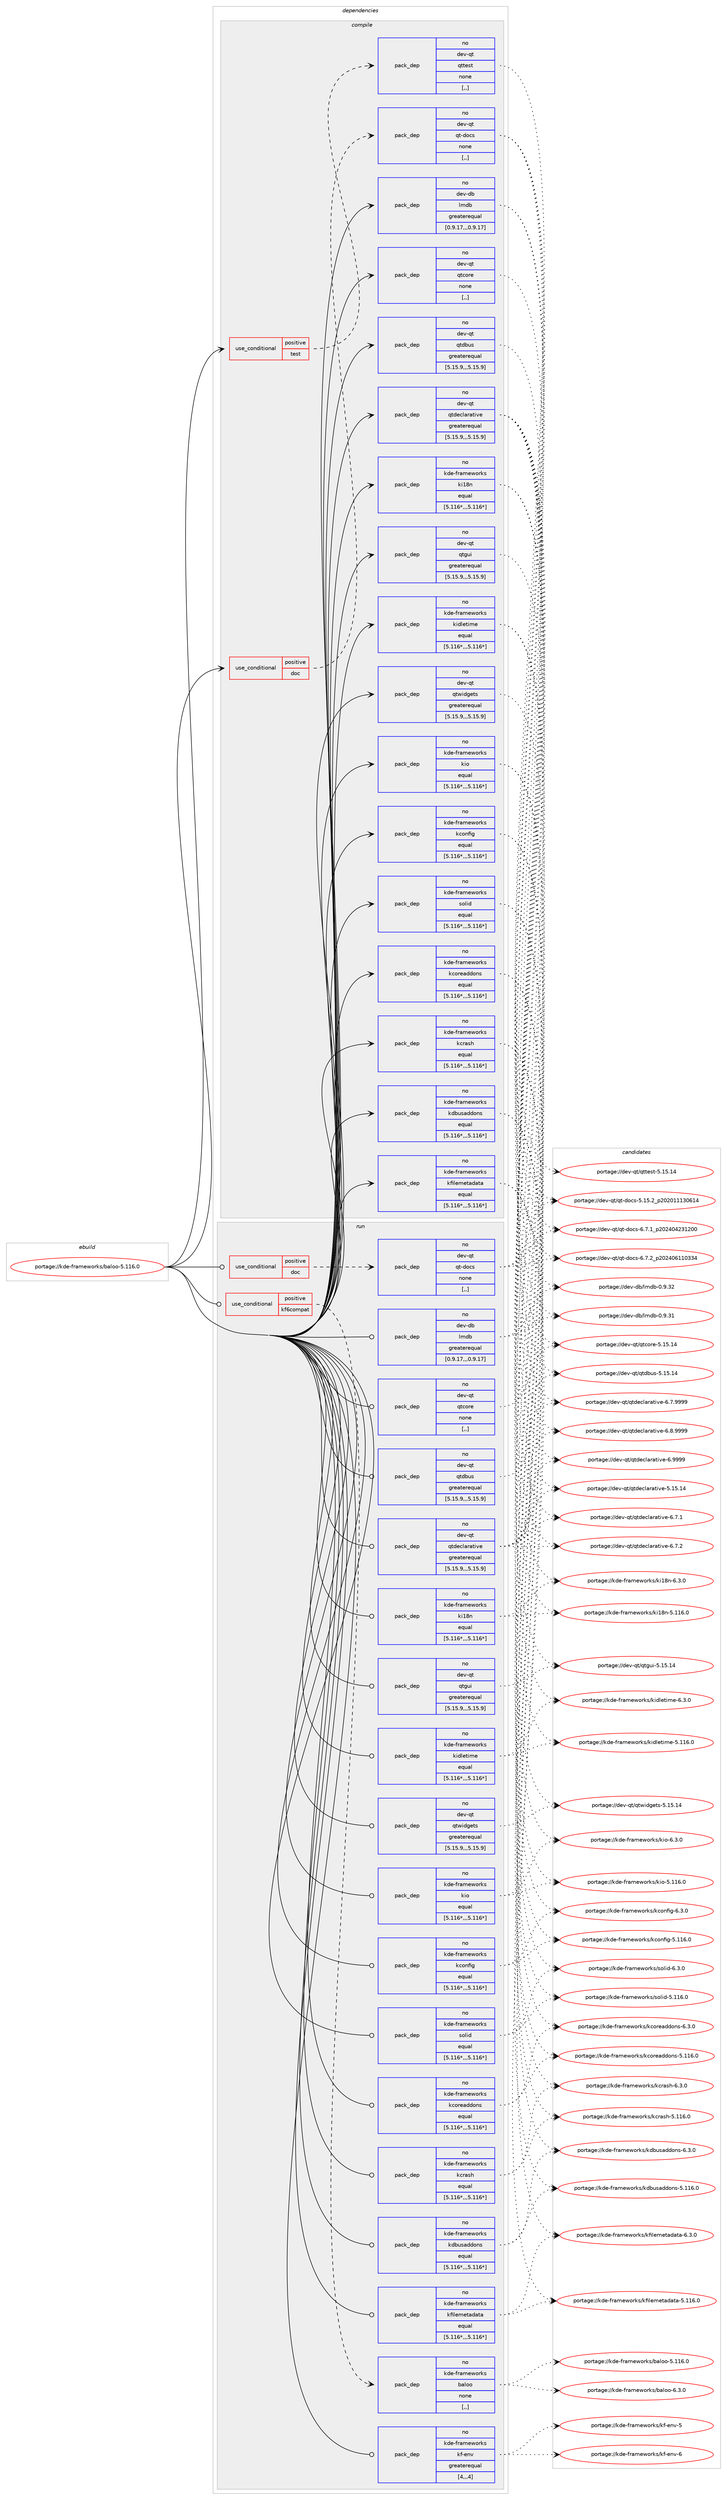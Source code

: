 digraph prolog {

# *************
# Graph options
# *************

newrank=true;
concentrate=true;
compound=true;
graph [rankdir=LR,fontname=Helvetica,fontsize=10,ranksep=1.5];#, ranksep=2.5, nodesep=0.2];
edge  [arrowhead=vee];
node  [fontname=Helvetica,fontsize=10];

# **********
# The ebuild
# **********

subgraph cluster_leftcol {
color=gray;
rank=same;
label=<<i>ebuild</i>>;
id [label="portage://kde-frameworks/baloo-5.116.0", color=red, width=4, href="../kde-frameworks/baloo-5.116.0.svg"];
}

# ****************
# The dependencies
# ****************

subgraph cluster_midcol {
color=gray;
label=<<i>dependencies</i>>;
subgraph cluster_compile {
fillcolor="#eeeeee";
style=filled;
label=<<i>compile</i>>;
subgraph cond66177 {
dependency257105 [label=<<TABLE BORDER="0" CELLBORDER="1" CELLSPACING="0" CELLPADDING="4"><TR><TD ROWSPAN="3" CELLPADDING="10">use_conditional</TD></TR><TR><TD>positive</TD></TR><TR><TD>doc</TD></TR></TABLE>>, shape=none, color=red];
subgraph pack188939 {
dependency257106 [label=<<TABLE BORDER="0" CELLBORDER="1" CELLSPACING="0" CELLPADDING="4" WIDTH="220"><TR><TD ROWSPAN="6" CELLPADDING="30">pack_dep</TD></TR><TR><TD WIDTH="110">no</TD></TR><TR><TD>dev-qt</TD></TR><TR><TD>qt-docs</TD></TR><TR><TD>none</TD></TR><TR><TD>[,,]</TD></TR></TABLE>>, shape=none, color=blue];
}
dependency257105:e -> dependency257106:w [weight=20,style="dashed",arrowhead="vee"];
}
id:e -> dependency257105:w [weight=20,style="solid",arrowhead="vee"];
subgraph cond66178 {
dependency257107 [label=<<TABLE BORDER="0" CELLBORDER="1" CELLSPACING="0" CELLPADDING="4"><TR><TD ROWSPAN="3" CELLPADDING="10">use_conditional</TD></TR><TR><TD>positive</TD></TR><TR><TD>test</TD></TR></TABLE>>, shape=none, color=red];
subgraph pack188940 {
dependency257108 [label=<<TABLE BORDER="0" CELLBORDER="1" CELLSPACING="0" CELLPADDING="4" WIDTH="220"><TR><TD ROWSPAN="6" CELLPADDING="30">pack_dep</TD></TR><TR><TD WIDTH="110">no</TD></TR><TR><TD>dev-qt</TD></TR><TR><TD>qttest</TD></TR><TR><TD>none</TD></TR><TR><TD>[,,]</TD></TR></TABLE>>, shape=none, color=blue];
}
dependency257107:e -> dependency257108:w [weight=20,style="dashed",arrowhead="vee"];
}
id:e -> dependency257107:w [weight=20,style="solid",arrowhead="vee"];
subgraph pack188941 {
dependency257109 [label=<<TABLE BORDER="0" CELLBORDER="1" CELLSPACING="0" CELLPADDING="4" WIDTH="220"><TR><TD ROWSPAN="6" CELLPADDING="30">pack_dep</TD></TR><TR><TD WIDTH="110">no</TD></TR><TR><TD>dev-db</TD></TR><TR><TD>lmdb</TD></TR><TR><TD>greaterequal</TD></TR><TR><TD>[0.9.17,,,0.9.17]</TD></TR></TABLE>>, shape=none, color=blue];
}
id:e -> dependency257109:w [weight=20,style="solid",arrowhead="vee"];
subgraph pack188942 {
dependency257110 [label=<<TABLE BORDER="0" CELLBORDER="1" CELLSPACING="0" CELLPADDING="4" WIDTH="220"><TR><TD ROWSPAN="6" CELLPADDING="30">pack_dep</TD></TR><TR><TD WIDTH="110">no</TD></TR><TR><TD>dev-qt</TD></TR><TR><TD>qtcore</TD></TR><TR><TD>none</TD></TR><TR><TD>[,,]</TD></TR></TABLE>>, shape=none, color=blue];
}
id:e -> dependency257110:w [weight=20,style="solid",arrowhead="vee"];
subgraph pack188943 {
dependency257111 [label=<<TABLE BORDER="0" CELLBORDER="1" CELLSPACING="0" CELLPADDING="4" WIDTH="220"><TR><TD ROWSPAN="6" CELLPADDING="30">pack_dep</TD></TR><TR><TD WIDTH="110">no</TD></TR><TR><TD>dev-qt</TD></TR><TR><TD>qtdbus</TD></TR><TR><TD>greaterequal</TD></TR><TR><TD>[5.15.9,,,5.15.9]</TD></TR></TABLE>>, shape=none, color=blue];
}
id:e -> dependency257111:w [weight=20,style="solid",arrowhead="vee"];
subgraph pack188944 {
dependency257112 [label=<<TABLE BORDER="0" CELLBORDER="1" CELLSPACING="0" CELLPADDING="4" WIDTH="220"><TR><TD ROWSPAN="6" CELLPADDING="30">pack_dep</TD></TR><TR><TD WIDTH="110">no</TD></TR><TR><TD>dev-qt</TD></TR><TR><TD>qtdeclarative</TD></TR><TR><TD>greaterequal</TD></TR><TR><TD>[5.15.9,,,5.15.9]</TD></TR></TABLE>>, shape=none, color=blue];
}
id:e -> dependency257112:w [weight=20,style="solid",arrowhead="vee"];
subgraph pack188945 {
dependency257113 [label=<<TABLE BORDER="0" CELLBORDER="1" CELLSPACING="0" CELLPADDING="4" WIDTH="220"><TR><TD ROWSPAN="6" CELLPADDING="30">pack_dep</TD></TR><TR><TD WIDTH="110">no</TD></TR><TR><TD>dev-qt</TD></TR><TR><TD>qtgui</TD></TR><TR><TD>greaterequal</TD></TR><TR><TD>[5.15.9,,,5.15.9]</TD></TR></TABLE>>, shape=none, color=blue];
}
id:e -> dependency257113:w [weight=20,style="solid",arrowhead="vee"];
subgraph pack188946 {
dependency257114 [label=<<TABLE BORDER="0" CELLBORDER="1" CELLSPACING="0" CELLPADDING="4" WIDTH="220"><TR><TD ROWSPAN="6" CELLPADDING="30">pack_dep</TD></TR><TR><TD WIDTH="110">no</TD></TR><TR><TD>dev-qt</TD></TR><TR><TD>qtwidgets</TD></TR><TR><TD>greaterequal</TD></TR><TR><TD>[5.15.9,,,5.15.9]</TD></TR></TABLE>>, shape=none, color=blue];
}
id:e -> dependency257114:w [weight=20,style="solid",arrowhead="vee"];
subgraph pack188947 {
dependency257115 [label=<<TABLE BORDER="0" CELLBORDER="1" CELLSPACING="0" CELLPADDING="4" WIDTH="220"><TR><TD ROWSPAN="6" CELLPADDING="30">pack_dep</TD></TR><TR><TD WIDTH="110">no</TD></TR><TR><TD>kde-frameworks</TD></TR><TR><TD>kconfig</TD></TR><TR><TD>equal</TD></TR><TR><TD>[5.116*,,,5.116*]</TD></TR></TABLE>>, shape=none, color=blue];
}
id:e -> dependency257115:w [weight=20,style="solid",arrowhead="vee"];
subgraph pack188948 {
dependency257116 [label=<<TABLE BORDER="0" CELLBORDER="1" CELLSPACING="0" CELLPADDING="4" WIDTH="220"><TR><TD ROWSPAN="6" CELLPADDING="30">pack_dep</TD></TR><TR><TD WIDTH="110">no</TD></TR><TR><TD>kde-frameworks</TD></TR><TR><TD>kcoreaddons</TD></TR><TR><TD>equal</TD></TR><TR><TD>[5.116*,,,5.116*]</TD></TR></TABLE>>, shape=none, color=blue];
}
id:e -> dependency257116:w [weight=20,style="solid",arrowhead="vee"];
subgraph pack188949 {
dependency257117 [label=<<TABLE BORDER="0" CELLBORDER="1" CELLSPACING="0" CELLPADDING="4" WIDTH="220"><TR><TD ROWSPAN="6" CELLPADDING="30">pack_dep</TD></TR><TR><TD WIDTH="110">no</TD></TR><TR><TD>kde-frameworks</TD></TR><TR><TD>kcrash</TD></TR><TR><TD>equal</TD></TR><TR><TD>[5.116*,,,5.116*]</TD></TR></TABLE>>, shape=none, color=blue];
}
id:e -> dependency257117:w [weight=20,style="solid",arrowhead="vee"];
subgraph pack188950 {
dependency257118 [label=<<TABLE BORDER="0" CELLBORDER="1" CELLSPACING="0" CELLPADDING="4" WIDTH="220"><TR><TD ROWSPAN="6" CELLPADDING="30">pack_dep</TD></TR><TR><TD WIDTH="110">no</TD></TR><TR><TD>kde-frameworks</TD></TR><TR><TD>kdbusaddons</TD></TR><TR><TD>equal</TD></TR><TR><TD>[5.116*,,,5.116*]</TD></TR></TABLE>>, shape=none, color=blue];
}
id:e -> dependency257118:w [weight=20,style="solid",arrowhead="vee"];
subgraph pack188951 {
dependency257119 [label=<<TABLE BORDER="0" CELLBORDER="1" CELLSPACING="0" CELLPADDING="4" WIDTH="220"><TR><TD ROWSPAN="6" CELLPADDING="30">pack_dep</TD></TR><TR><TD WIDTH="110">no</TD></TR><TR><TD>kde-frameworks</TD></TR><TR><TD>kfilemetadata</TD></TR><TR><TD>equal</TD></TR><TR><TD>[5.116*,,,5.116*]</TD></TR></TABLE>>, shape=none, color=blue];
}
id:e -> dependency257119:w [weight=20,style="solid",arrowhead="vee"];
subgraph pack188952 {
dependency257120 [label=<<TABLE BORDER="0" CELLBORDER="1" CELLSPACING="0" CELLPADDING="4" WIDTH="220"><TR><TD ROWSPAN="6" CELLPADDING="30">pack_dep</TD></TR><TR><TD WIDTH="110">no</TD></TR><TR><TD>kde-frameworks</TD></TR><TR><TD>ki18n</TD></TR><TR><TD>equal</TD></TR><TR><TD>[5.116*,,,5.116*]</TD></TR></TABLE>>, shape=none, color=blue];
}
id:e -> dependency257120:w [weight=20,style="solid",arrowhead="vee"];
subgraph pack188953 {
dependency257121 [label=<<TABLE BORDER="0" CELLBORDER="1" CELLSPACING="0" CELLPADDING="4" WIDTH="220"><TR><TD ROWSPAN="6" CELLPADDING="30">pack_dep</TD></TR><TR><TD WIDTH="110">no</TD></TR><TR><TD>kde-frameworks</TD></TR><TR><TD>kidletime</TD></TR><TR><TD>equal</TD></TR><TR><TD>[5.116*,,,5.116*]</TD></TR></TABLE>>, shape=none, color=blue];
}
id:e -> dependency257121:w [weight=20,style="solid",arrowhead="vee"];
subgraph pack188954 {
dependency257122 [label=<<TABLE BORDER="0" CELLBORDER="1" CELLSPACING="0" CELLPADDING="4" WIDTH="220"><TR><TD ROWSPAN="6" CELLPADDING="30">pack_dep</TD></TR><TR><TD WIDTH="110">no</TD></TR><TR><TD>kde-frameworks</TD></TR><TR><TD>kio</TD></TR><TR><TD>equal</TD></TR><TR><TD>[5.116*,,,5.116*]</TD></TR></TABLE>>, shape=none, color=blue];
}
id:e -> dependency257122:w [weight=20,style="solid",arrowhead="vee"];
subgraph pack188955 {
dependency257123 [label=<<TABLE BORDER="0" CELLBORDER="1" CELLSPACING="0" CELLPADDING="4" WIDTH="220"><TR><TD ROWSPAN="6" CELLPADDING="30">pack_dep</TD></TR><TR><TD WIDTH="110">no</TD></TR><TR><TD>kde-frameworks</TD></TR><TR><TD>solid</TD></TR><TR><TD>equal</TD></TR><TR><TD>[5.116*,,,5.116*]</TD></TR></TABLE>>, shape=none, color=blue];
}
id:e -> dependency257123:w [weight=20,style="solid",arrowhead="vee"];
}
subgraph cluster_compileandrun {
fillcolor="#eeeeee";
style=filled;
label=<<i>compile and run</i>>;
}
subgraph cluster_run {
fillcolor="#eeeeee";
style=filled;
label=<<i>run</i>>;
subgraph cond66179 {
dependency257124 [label=<<TABLE BORDER="0" CELLBORDER="1" CELLSPACING="0" CELLPADDING="4"><TR><TD ROWSPAN="3" CELLPADDING="10">use_conditional</TD></TR><TR><TD>positive</TD></TR><TR><TD>doc</TD></TR></TABLE>>, shape=none, color=red];
subgraph pack188956 {
dependency257125 [label=<<TABLE BORDER="0" CELLBORDER="1" CELLSPACING="0" CELLPADDING="4" WIDTH="220"><TR><TD ROWSPAN="6" CELLPADDING="30">pack_dep</TD></TR><TR><TD WIDTH="110">no</TD></TR><TR><TD>dev-qt</TD></TR><TR><TD>qt-docs</TD></TR><TR><TD>none</TD></TR><TR><TD>[,,]</TD></TR></TABLE>>, shape=none, color=blue];
}
dependency257124:e -> dependency257125:w [weight=20,style="dashed",arrowhead="vee"];
}
id:e -> dependency257124:w [weight=20,style="solid",arrowhead="odot"];
subgraph cond66180 {
dependency257126 [label=<<TABLE BORDER="0" CELLBORDER="1" CELLSPACING="0" CELLPADDING="4"><TR><TD ROWSPAN="3" CELLPADDING="10">use_conditional</TD></TR><TR><TD>positive</TD></TR><TR><TD>kf6compat</TD></TR></TABLE>>, shape=none, color=red];
subgraph pack188957 {
dependency257127 [label=<<TABLE BORDER="0" CELLBORDER="1" CELLSPACING="0" CELLPADDING="4" WIDTH="220"><TR><TD ROWSPAN="6" CELLPADDING="30">pack_dep</TD></TR><TR><TD WIDTH="110">no</TD></TR><TR><TD>kde-frameworks</TD></TR><TR><TD>baloo</TD></TR><TR><TD>none</TD></TR><TR><TD>[,,]</TD></TR></TABLE>>, shape=none, color=blue];
}
dependency257126:e -> dependency257127:w [weight=20,style="dashed",arrowhead="vee"];
}
id:e -> dependency257126:w [weight=20,style="solid",arrowhead="odot"];
subgraph pack188958 {
dependency257128 [label=<<TABLE BORDER="0" CELLBORDER="1" CELLSPACING="0" CELLPADDING="4" WIDTH="220"><TR><TD ROWSPAN="6" CELLPADDING="30">pack_dep</TD></TR><TR><TD WIDTH="110">no</TD></TR><TR><TD>dev-db</TD></TR><TR><TD>lmdb</TD></TR><TR><TD>greaterequal</TD></TR><TR><TD>[0.9.17,,,0.9.17]</TD></TR></TABLE>>, shape=none, color=blue];
}
id:e -> dependency257128:w [weight=20,style="solid",arrowhead="odot"];
subgraph pack188959 {
dependency257129 [label=<<TABLE BORDER="0" CELLBORDER="1" CELLSPACING="0" CELLPADDING="4" WIDTH="220"><TR><TD ROWSPAN="6" CELLPADDING="30">pack_dep</TD></TR><TR><TD WIDTH="110">no</TD></TR><TR><TD>dev-qt</TD></TR><TR><TD>qtcore</TD></TR><TR><TD>none</TD></TR><TR><TD>[,,]</TD></TR></TABLE>>, shape=none, color=blue];
}
id:e -> dependency257129:w [weight=20,style="solid",arrowhead="odot"];
subgraph pack188960 {
dependency257130 [label=<<TABLE BORDER="0" CELLBORDER="1" CELLSPACING="0" CELLPADDING="4" WIDTH="220"><TR><TD ROWSPAN="6" CELLPADDING="30">pack_dep</TD></TR><TR><TD WIDTH="110">no</TD></TR><TR><TD>dev-qt</TD></TR><TR><TD>qtdbus</TD></TR><TR><TD>greaterequal</TD></TR><TR><TD>[5.15.9,,,5.15.9]</TD></TR></TABLE>>, shape=none, color=blue];
}
id:e -> dependency257130:w [weight=20,style="solid",arrowhead="odot"];
subgraph pack188961 {
dependency257131 [label=<<TABLE BORDER="0" CELLBORDER="1" CELLSPACING="0" CELLPADDING="4" WIDTH="220"><TR><TD ROWSPAN="6" CELLPADDING="30">pack_dep</TD></TR><TR><TD WIDTH="110">no</TD></TR><TR><TD>dev-qt</TD></TR><TR><TD>qtdeclarative</TD></TR><TR><TD>greaterequal</TD></TR><TR><TD>[5.15.9,,,5.15.9]</TD></TR></TABLE>>, shape=none, color=blue];
}
id:e -> dependency257131:w [weight=20,style="solid",arrowhead="odot"];
subgraph pack188962 {
dependency257132 [label=<<TABLE BORDER="0" CELLBORDER="1" CELLSPACING="0" CELLPADDING="4" WIDTH="220"><TR><TD ROWSPAN="6" CELLPADDING="30">pack_dep</TD></TR><TR><TD WIDTH="110">no</TD></TR><TR><TD>dev-qt</TD></TR><TR><TD>qtgui</TD></TR><TR><TD>greaterequal</TD></TR><TR><TD>[5.15.9,,,5.15.9]</TD></TR></TABLE>>, shape=none, color=blue];
}
id:e -> dependency257132:w [weight=20,style="solid",arrowhead="odot"];
subgraph pack188963 {
dependency257133 [label=<<TABLE BORDER="0" CELLBORDER="1" CELLSPACING="0" CELLPADDING="4" WIDTH="220"><TR><TD ROWSPAN="6" CELLPADDING="30">pack_dep</TD></TR><TR><TD WIDTH="110">no</TD></TR><TR><TD>dev-qt</TD></TR><TR><TD>qtwidgets</TD></TR><TR><TD>greaterequal</TD></TR><TR><TD>[5.15.9,,,5.15.9]</TD></TR></TABLE>>, shape=none, color=blue];
}
id:e -> dependency257133:w [weight=20,style="solid",arrowhead="odot"];
subgraph pack188964 {
dependency257134 [label=<<TABLE BORDER="0" CELLBORDER="1" CELLSPACING="0" CELLPADDING="4" WIDTH="220"><TR><TD ROWSPAN="6" CELLPADDING="30">pack_dep</TD></TR><TR><TD WIDTH="110">no</TD></TR><TR><TD>kde-frameworks</TD></TR><TR><TD>kconfig</TD></TR><TR><TD>equal</TD></TR><TR><TD>[5.116*,,,5.116*]</TD></TR></TABLE>>, shape=none, color=blue];
}
id:e -> dependency257134:w [weight=20,style="solid",arrowhead="odot"];
subgraph pack188965 {
dependency257135 [label=<<TABLE BORDER="0" CELLBORDER="1" CELLSPACING="0" CELLPADDING="4" WIDTH="220"><TR><TD ROWSPAN="6" CELLPADDING="30">pack_dep</TD></TR><TR><TD WIDTH="110">no</TD></TR><TR><TD>kde-frameworks</TD></TR><TR><TD>kcoreaddons</TD></TR><TR><TD>equal</TD></TR><TR><TD>[5.116*,,,5.116*]</TD></TR></TABLE>>, shape=none, color=blue];
}
id:e -> dependency257135:w [weight=20,style="solid",arrowhead="odot"];
subgraph pack188966 {
dependency257136 [label=<<TABLE BORDER="0" CELLBORDER="1" CELLSPACING="0" CELLPADDING="4" WIDTH="220"><TR><TD ROWSPAN="6" CELLPADDING="30">pack_dep</TD></TR><TR><TD WIDTH="110">no</TD></TR><TR><TD>kde-frameworks</TD></TR><TR><TD>kcrash</TD></TR><TR><TD>equal</TD></TR><TR><TD>[5.116*,,,5.116*]</TD></TR></TABLE>>, shape=none, color=blue];
}
id:e -> dependency257136:w [weight=20,style="solid",arrowhead="odot"];
subgraph pack188967 {
dependency257137 [label=<<TABLE BORDER="0" CELLBORDER="1" CELLSPACING="0" CELLPADDING="4" WIDTH="220"><TR><TD ROWSPAN="6" CELLPADDING="30">pack_dep</TD></TR><TR><TD WIDTH="110">no</TD></TR><TR><TD>kde-frameworks</TD></TR><TR><TD>kdbusaddons</TD></TR><TR><TD>equal</TD></TR><TR><TD>[5.116*,,,5.116*]</TD></TR></TABLE>>, shape=none, color=blue];
}
id:e -> dependency257137:w [weight=20,style="solid",arrowhead="odot"];
subgraph pack188968 {
dependency257138 [label=<<TABLE BORDER="0" CELLBORDER="1" CELLSPACING="0" CELLPADDING="4" WIDTH="220"><TR><TD ROWSPAN="6" CELLPADDING="30">pack_dep</TD></TR><TR><TD WIDTH="110">no</TD></TR><TR><TD>kde-frameworks</TD></TR><TR><TD>kf-env</TD></TR><TR><TD>greaterequal</TD></TR><TR><TD>[4,,,4]</TD></TR></TABLE>>, shape=none, color=blue];
}
id:e -> dependency257138:w [weight=20,style="solid",arrowhead="odot"];
subgraph pack188969 {
dependency257139 [label=<<TABLE BORDER="0" CELLBORDER="1" CELLSPACING="0" CELLPADDING="4" WIDTH="220"><TR><TD ROWSPAN="6" CELLPADDING="30">pack_dep</TD></TR><TR><TD WIDTH="110">no</TD></TR><TR><TD>kde-frameworks</TD></TR><TR><TD>kfilemetadata</TD></TR><TR><TD>equal</TD></TR><TR><TD>[5.116*,,,5.116*]</TD></TR></TABLE>>, shape=none, color=blue];
}
id:e -> dependency257139:w [weight=20,style="solid",arrowhead="odot"];
subgraph pack188970 {
dependency257140 [label=<<TABLE BORDER="0" CELLBORDER="1" CELLSPACING="0" CELLPADDING="4" WIDTH="220"><TR><TD ROWSPAN="6" CELLPADDING="30">pack_dep</TD></TR><TR><TD WIDTH="110">no</TD></TR><TR><TD>kde-frameworks</TD></TR><TR><TD>ki18n</TD></TR><TR><TD>equal</TD></TR><TR><TD>[5.116*,,,5.116*]</TD></TR></TABLE>>, shape=none, color=blue];
}
id:e -> dependency257140:w [weight=20,style="solid",arrowhead="odot"];
subgraph pack188971 {
dependency257141 [label=<<TABLE BORDER="0" CELLBORDER="1" CELLSPACING="0" CELLPADDING="4" WIDTH="220"><TR><TD ROWSPAN="6" CELLPADDING="30">pack_dep</TD></TR><TR><TD WIDTH="110">no</TD></TR><TR><TD>kde-frameworks</TD></TR><TR><TD>kidletime</TD></TR><TR><TD>equal</TD></TR><TR><TD>[5.116*,,,5.116*]</TD></TR></TABLE>>, shape=none, color=blue];
}
id:e -> dependency257141:w [weight=20,style="solid",arrowhead="odot"];
subgraph pack188972 {
dependency257142 [label=<<TABLE BORDER="0" CELLBORDER="1" CELLSPACING="0" CELLPADDING="4" WIDTH="220"><TR><TD ROWSPAN="6" CELLPADDING="30">pack_dep</TD></TR><TR><TD WIDTH="110">no</TD></TR><TR><TD>kde-frameworks</TD></TR><TR><TD>kio</TD></TR><TR><TD>equal</TD></TR><TR><TD>[5.116*,,,5.116*]</TD></TR></TABLE>>, shape=none, color=blue];
}
id:e -> dependency257142:w [weight=20,style="solid",arrowhead="odot"];
subgraph pack188973 {
dependency257143 [label=<<TABLE BORDER="0" CELLBORDER="1" CELLSPACING="0" CELLPADDING="4" WIDTH="220"><TR><TD ROWSPAN="6" CELLPADDING="30">pack_dep</TD></TR><TR><TD WIDTH="110">no</TD></TR><TR><TD>kde-frameworks</TD></TR><TR><TD>solid</TD></TR><TR><TD>equal</TD></TR><TR><TD>[5.116*,,,5.116*]</TD></TR></TABLE>>, shape=none, color=blue];
}
id:e -> dependency257143:w [weight=20,style="solid",arrowhead="odot"];
}
}

# **************
# The candidates
# **************

subgraph cluster_choices {
rank=same;
color=gray;
label=<<i>candidates</i>>;

subgraph choice188939 {
color=black;
nodesep=1;
choice100101118451131164711311645100111991154553464953465095112504850484949495148544952 [label="portage://dev-qt/qt-docs-5.15.2_p202011130614", color=red, width=4,href="../dev-qt/qt-docs-5.15.2_p202011130614.svg"];
choice1001011184511311647113116451001119911545544655464995112504850524852505149504848 [label="portage://dev-qt/qt-docs-6.7.1_p202404231200", color=red, width=4,href="../dev-qt/qt-docs-6.7.1_p202404231200.svg"];
choice1001011184511311647113116451001119911545544655465095112504850524854494948515152 [label="portage://dev-qt/qt-docs-6.7.2_p202406110334", color=red, width=4,href="../dev-qt/qt-docs-6.7.2_p202406110334.svg"];
dependency257106:e -> choice100101118451131164711311645100111991154553464953465095112504850484949495148544952:w [style=dotted,weight="100"];
dependency257106:e -> choice1001011184511311647113116451001119911545544655464995112504850524852505149504848:w [style=dotted,weight="100"];
dependency257106:e -> choice1001011184511311647113116451001119911545544655465095112504850524854494948515152:w [style=dotted,weight="100"];
}
subgraph choice188940 {
color=black;
nodesep=1;
choice10010111845113116471131161161011151164553464953464952 [label="portage://dev-qt/qttest-5.15.14", color=red, width=4,href="../dev-qt/qttest-5.15.14.svg"];
dependency257108:e -> choice10010111845113116471131161161011151164553464953464952:w [style=dotted,weight="100"];
}
subgraph choice188941 {
color=black;
nodesep=1;
choice1001011184510098471081091009845484657465149 [label="portage://dev-db/lmdb-0.9.31", color=red, width=4,href="../dev-db/lmdb-0.9.31.svg"];
choice1001011184510098471081091009845484657465150 [label="portage://dev-db/lmdb-0.9.32", color=red, width=4,href="../dev-db/lmdb-0.9.32.svg"];
dependency257109:e -> choice1001011184510098471081091009845484657465149:w [style=dotted,weight="100"];
dependency257109:e -> choice1001011184510098471081091009845484657465150:w [style=dotted,weight="100"];
}
subgraph choice188942 {
color=black;
nodesep=1;
choice1001011184511311647113116991111141014553464953464952 [label="portage://dev-qt/qtcore-5.15.14", color=red, width=4,href="../dev-qt/qtcore-5.15.14.svg"];
dependency257110:e -> choice1001011184511311647113116991111141014553464953464952:w [style=dotted,weight="100"];
}
subgraph choice188943 {
color=black;
nodesep=1;
choice1001011184511311647113116100981171154553464953464952 [label="portage://dev-qt/qtdbus-5.15.14", color=red, width=4,href="../dev-qt/qtdbus-5.15.14.svg"];
dependency257111:e -> choice1001011184511311647113116100981171154553464953464952:w [style=dotted,weight="100"];
}
subgraph choice188944 {
color=black;
nodesep=1;
choice10010111845113116471131161001019910897114971161051181014553464953464952 [label="portage://dev-qt/qtdeclarative-5.15.14", color=red, width=4,href="../dev-qt/qtdeclarative-5.15.14.svg"];
choice1001011184511311647113116100101991089711497116105118101455446554649 [label="portage://dev-qt/qtdeclarative-6.7.1", color=red, width=4,href="../dev-qt/qtdeclarative-6.7.1.svg"];
choice1001011184511311647113116100101991089711497116105118101455446554650 [label="portage://dev-qt/qtdeclarative-6.7.2", color=red, width=4,href="../dev-qt/qtdeclarative-6.7.2.svg"];
choice1001011184511311647113116100101991089711497116105118101455446554657575757 [label="portage://dev-qt/qtdeclarative-6.7.9999", color=red, width=4,href="../dev-qt/qtdeclarative-6.7.9999.svg"];
choice1001011184511311647113116100101991089711497116105118101455446564657575757 [label="portage://dev-qt/qtdeclarative-6.8.9999", color=red, width=4,href="../dev-qt/qtdeclarative-6.8.9999.svg"];
choice100101118451131164711311610010199108971149711610511810145544657575757 [label="portage://dev-qt/qtdeclarative-6.9999", color=red, width=4,href="../dev-qt/qtdeclarative-6.9999.svg"];
dependency257112:e -> choice10010111845113116471131161001019910897114971161051181014553464953464952:w [style=dotted,weight="100"];
dependency257112:e -> choice1001011184511311647113116100101991089711497116105118101455446554649:w [style=dotted,weight="100"];
dependency257112:e -> choice1001011184511311647113116100101991089711497116105118101455446554650:w [style=dotted,weight="100"];
dependency257112:e -> choice1001011184511311647113116100101991089711497116105118101455446554657575757:w [style=dotted,weight="100"];
dependency257112:e -> choice1001011184511311647113116100101991089711497116105118101455446564657575757:w [style=dotted,weight="100"];
dependency257112:e -> choice100101118451131164711311610010199108971149711610511810145544657575757:w [style=dotted,weight="100"];
}
subgraph choice188945 {
color=black;
nodesep=1;
choice10010111845113116471131161031171054553464953464952 [label="portage://dev-qt/qtgui-5.15.14", color=red, width=4,href="../dev-qt/qtgui-5.15.14.svg"];
dependency257113:e -> choice10010111845113116471131161031171054553464953464952:w [style=dotted,weight="100"];
}
subgraph choice188946 {
color=black;
nodesep=1;
choice10010111845113116471131161191051001031011161154553464953464952 [label="portage://dev-qt/qtwidgets-5.15.14", color=red, width=4,href="../dev-qt/qtwidgets-5.15.14.svg"];
dependency257114:e -> choice10010111845113116471131161191051001031011161154553464953464952:w [style=dotted,weight="100"];
}
subgraph choice188947 {
color=black;
nodesep=1;
choice107100101451021149710910111911111410711547107991111101021051034553464949544648 [label="portage://kde-frameworks/kconfig-5.116.0", color=red, width=4,href="../kde-frameworks/kconfig-5.116.0.svg"];
choice10710010145102114971091011191111141071154710799111110102105103455446514648 [label="portage://kde-frameworks/kconfig-6.3.0", color=red, width=4,href="../kde-frameworks/kconfig-6.3.0.svg"];
dependency257115:e -> choice107100101451021149710910111911111410711547107991111101021051034553464949544648:w [style=dotted,weight="100"];
dependency257115:e -> choice10710010145102114971091011191111141071154710799111110102105103455446514648:w [style=dotted,weight="100"];
}
subgraph choice188948 {
color=black;
nodesep=1;
choice10710010145102114971091011191111141071154710799111114101971001001111101154553464949544648 [label="portage://kde-frameworks/kcoreaddons-5.116.0", color=red, width=4,href="../kde-frameworks/kcoreaddons-5.116.0.svg"];
choice1071001014510211497109101119111114107115471079911111410197100100111110115455446514648 [label="portage://kde-frameworks/kcoreaddons-6.3.0", color=red, width=4,href="../kde-frameworks/kcoreaddons-6.3.0.svg"];
dependency257116:e -> choice10710010145102114971091011191111141071154710799111114101971001001111101154553464949544648:w [style=dotted,weight="100"];
dependency257116:e -> choice1071001014510211497109101119111114107115471079911111410197100100111110115455446514648:w [style=dotted,weight="100"];
}
subgraph choice188949 {
color=black;
nodesep=1;
choice10710010145102114971091011191111141071154710799114971151044553464949544648 [label="portage://kde-frameworks/kcrash-5.116.0", color=red, width=4,href="../kde-frameworks/kcrash-5.116.0.svg"];
choice1071001014510211497109101119111114107115471079911497115104455446514648 [label="portage://kde-frameworks/kcrash-6.3.0", color=red, width=4,href="../kde-frameworks/kcrash-6.3.0.svg"];
dependency257117:e -> choice10710010145102114971091011191111141071154710799114971151044553464949544648:w [style=dotted,weight="100"];
dependency257117:e -> choice1071001014510211497109101119111114107115471079911497115104455446514648:w [style=dotted,weight="100"];
}
subgraph choice188950 {
color=black;
nodesep=1;
choice10710010145102114971091011191111141071154710710098117115971001001111101154553464949544648 [label="portage://kde-frameworks/kdbusaddons-5.116.0", color=red, width=4,href="../kde-frameworks/kdbusaddons-5.116.0.svg"];
choice1071001014510211497109101119111114107115471071009811711597100100111110115455446514648 [label="portage://kde-frameworks/kdbusaddons-6.3.0", color=red, width=4,href="../kde-frameworks/kdbusaddons-6.3.0.svg"];
dependency257118:e -> choice10710010145102114971091011191111141071154710710098117115971001001111101154553464949544648:w [style=dotted,weight="100"];
dependency257118:e -> choice1071001014510211497109101119111114107115471071009811711597100100111110115455446514648:w [style=dotted,weight="100"];
}
subgraph choice188951 {
color=black;
nodesep=1;
choice1071001014510211497109101119111114107115471071021051081011091011169710097116974553464949544648 [label="portage://kde-frameworks/kfilemetadata-5.116.0", color=red, width=4,href="../kde-frameworks/kfilemetadata-5.116.0.svg"];
choice107100101451021149710910111911111410711547107102105108101109101116971009711697455446514648 [label="portage://kde-frameworks/kfilemetadata-6.3.0", color=red, width=4,href="../kde-frameworks/kfilemetadata-6.3.0.svg"];
dependency257119:e -> choice1071001014510211497109101119111114107115471071021051081011091011169710097116974553464949544648:w [style=dotted,weight="100"];
dependency257119:e -> choice107100101451021149710910111911111410711547107102105108101109101116971009711697455446514648:w [style=dotted,weight="100"];
}
subgraph choice188952 {
color=black;
nodesep=1;
choice10710010145102114971091011191111141071154710710549561104553464949544648 [label="portage://kde-frameworks/ki18n-5.116.0", color=red, width=4,href="../kde-frameworks/ki18n-5.116.0.svg"];
choice1071001014510211497109101119111114107115471071054956110455446514648 [label="portage://kde-frameworks/ki18n-6.3.0", color=red, width=4,href="../kde-frameworks/ki18n-6.3.0.svg"];
dependency257120:e -> choice10710010145102114971091011191111141071154710710549561104553464949544648:w [style=dotted,weight="100"];
dependency257120:e -> choice1071001014510211497109101119111114107115471071054956110455446514648:w [style=dotted,weight="100"];
}
subgraph choice188953 {
color=black;
nodesep=1;
choice1071001014510211497109101119111114107115471071051001081011161051091014553464949544648 [label="portage://kde-frameworks/kidletime-5.116.0", color=red, width=4,href="../kde-frameworks/kidletime-5.116.0.svg"];
choice107100101451021149710910111911111410711547107105100108101116105109101455446514648 [label="portage://kde-frameworks/kidletime-6.3.0", color=red, width=4,href="../kde-frameworks/kidletime-6.3.0.svg"];
dependency257121:e -> choice1071001014510211497109101119111114107115471071051001081011161051091014553464949544648:w [style=dotted,weight="100"];
dependency257121:e -> choice107100101451021149710910111911111410711547107105100108101116105109101455446514648:w [style=dotted,weight="100"];
}
subgraph choice188954 {
color=black;
nodesep=1;
choice1071001014510211497109101119111114107115471071051114553464949544648 [label="portage://kde-frameworks/kio-5.116.0", color=red, width=4,href="../kde-frameworks/kio-5.116.0.svg"];
choice107100101451021149710910111911111410711547107105111455446514648 [label="portage://kde-frameworks/kio-6.3.0", color=red, width=4,href="../kde-frameworks/kio-6.3.0.svg"];
dependency257122:e -> choice1071001014510211497109101119111114107115471071051114553464949544648:w [style=dotted,weight="100"];
dependency257122:e -> choice107100101451021149710910111911111410711547107105111455446514648:w [style=dotted,weight="100"];
}
subgraph choice188955 {
color=black;
nodesep=1;
choice1071001014510211497109101119111114107115471151111081051004553464949544648 [label="portage://kde-frameworks/solid-5.116.0", color=red, width=4,href="../kde-frameworks/solid-5.116.0.svg"];
choice107100101451021149710910111911111410711547115111108105100455446514648 [label="portage://kde-frameworks/solid-6.3.0", color=red, width=4,href="../kde-frameworks/solid-6.3.0.svg"];
dependency257123:e -> choice1071001014510211497109101119111114107115471151111081051004553464949544648:w [style=dotted,weight="100"];
dependency257123:e -> choice107100101451021149710910111911111410711547115111108105100455446514648:w [style=dotted,weight="100"];
}
subgraph choice188956 {
color=black;
nodesep=1;
choice100101118451131164711311645100111991154553464953465095112504850484949495148544952 [label="portage://dev-qt/qt-docs-5.15.2_p202011130614", color=red, width=4,href="../dev-qt/qt-docs-5.15.2_p202011130614.svg"];
choice1001011184511311647113116451001119911545544655464995112504850524852505149504848 [label="portage://dev-qt/qt-docs-6.7.1_p202404231200", color=red, width=4,href="../dev-qt/qt-docs-6.7.1_p202404231200.svg"];
choice1001011184511311647113116451001119911545544655465095112504850524854494948515152 [label="portage://dev-qt/qt-docs-6.7.2_p202406110334", color=red, width=4,href="../dev-qt/qt-docs-6.7.2_p202406110334.svg"];
dependency257125:e -> choice100101118451131164711311645100111991154553464953465095112504850484949495148544952:w [style=dotted,weight="100"];
dependency257125:e -> choice1001011184511311647113116451001119911545544655464995112504850524852505149504848:w [style=dotted,weight="100"];
dependency257125:e -> choice1001011184511311647113116451001119911545544655465095112504850524854494948515152:w [style=dotted,weight="100"];
}
subgraph choice188957 {
color=black;
nodesep=1;
choice10710010145102114971091011191111141071154798971081111114553464949544648 [label="portage://kde-frameworks/baloo-5.116.0", color=red, width=4,href="../kde-frameworks/baloo-5.116.0.svg"];
choice1071001014510211497109101119111114107115479897108111111455446514648 [label="portage://kde-frameworks/baloo-6.3.0", color=red, width=4,href="../kde-frameworks/baloo-6.3.0.svg"];
dependency257127:e -> choice10710010145102114971091011191111141071154798971081111114553464949544648:w [style=dotted,weight="100"];
dependency257127:e -> choice1071001014510211497109101119111114107115479897108111111455446514648:w [style=dotted,weight="100"];
}
subgraph choice188958 {
color=black;
nodesep=1;
choice1001011184510098471081091009845484657465149 [label="portage://dev-db/lmdb-0.9.31", color=red, width=4,href="../dev-db/lmdb-0.9.31.svg"];
choice1001011184510098471081091009845484657465150 [label="portage://dev-db/lmdb-0.9.32", color=red, width=4,href="../dev-db/lmdb-0.9.32.svg"];
dependency257128:e -> choice1001011184510098471081091009845484657465149:w [style=dotted,weight="100"];
dependency257128:e -> choice1001011184510098471081091009845484657465150:w [style=dotted,weight="100"];
}
subgraph choice188959 {
color=black;
nodesep=1;
choice1001011184511311647113116991111141014553464953464952 [label="portage://dev-qt/qtcore-5.15.14", color=red, width=4,href="../dev-qt/qtcore-5.15.14.svg"];
dependency257129:e -> choice1001011184511311647113116991111141014553464953464952:w [style=dotted,weight="100"];
}
subgraph choice188960 {
color=black;
nodesep=1;
choice1001011184511311647113116100981171154553464953464952 [label="portage://dev-qt/qtdbus-5.15.14", color=red, width=4,href="../dev-qt/qtdbus-5.15.14.svg"];
dependency257130:e -> choice1001011184511311647113116100981171154553464953464952:w [style=dotted,weight="100"];
}
subgraph choice188961 {
color=black;
nodesep=1;
choice10010111845113116471131161001019910897114971161051181014553464953464952 [label="portage://dev-qt/qtdeclarative-5.15.14", color=red, width=4,href="../dev-qt/qtdeclarative-5.15.14.svg"];
choice1001011184511311647113116100101991089711497116105118101455446554649 [label="portage://dev-qt/qtdeclarative-6.7.1", color=red, width=4,href="../dev-qt/qtdeclarative-6.7.1.svg"];
choice1001011184511311647113116100101991089711497116105118101455446554650 [label="portage://dev-qt/qtdeclarative-6.7.2", color=red, width=4,href="../dev-qt/qtdeclarative-6.7.2.svg"];
choice1001011184511311647113116100101991089711497116105118101455446554657575757 [label="portage://dev-qt/qtdeclarative-6.7.9999", color=red, width=4,href="../dev-qt/qtdeclarative-6.7.9999.svg"];
choice1001011184511311647113116100101991089711497116105118101455446564657575757 [label="portage://dev-qt/qtdeclarative-6.8.9999", color=red, width=4,href="../dev-qt/qtdeclarative-6.8.9999.svg"];
choice100101118451131164711311610010199108971149711610511810145544657575757 [label="portage://dev-qt/qtdeclarative-6.9999", color=red, width=4,href="../dev-qt/qtdeclarative-6.9999.svg"];
dependency257131:e -> choice10010111845113116471131161001019910897114971161051181014553464953464952:w [style=dotted,weight="100"];
dependency257131:e -> choice1001011184511311647113116100101991089711497116105118101455446554649:w [style=dotted,weight="100"];
dependency257131:e -> choice1001011184511311647113116100101991089711497116105118101455446554650:w [style=dotted,weight="100"];
dependency257131:e -> choice1001011184511311647113116100101991089711497116105118101455446554657575757:w [style=dotted,weight="100"];
dependency257131:e -> choice1001011184511311647113116100101991089711497116105118101455446564657575757:w [style=dotted,weight="100"];
dependency257131:e -> choice100101118451131164711311610010199108971149711610511810145544657575757:w [style=dotted,weight="100"];
}
subgraph choice188962 {
color=black;
nodesep=1;
choice10010111845113116471131161031171054553464953464952 [label="portage://dev-qt/qtgui-5.15.14", color=red, width=4,href="../dev-qt/qtgui-5.15.14.svg"];
dependency257132:e -> choice10010111845113116471131161031171054553464953464952:w [style=dotted,weight="100"];
}
subgraph choice188963 {
color=black;
nodesep=1;
choice10010111845113116471131161191051001031011161154553464953464952 [label="portage://dev-qt/qtwidgets-5.15.14", color=red, width=4,href="../dev-qt/qtwidgets-5.15.14.svg"];
dependency257133:e -> choice10010111845113116471131161191051001031011161154553464953464952:w [style=dotted,weight="100"];
}
subgraph choice188964 {
color=black;
nodesep=1;
choice107100101451021149710910111911111410711547107991111101021051034553464949544648 [label="portage://kde-frameworks/kconfig-5.116.0", color=red, width=4,href="../kde-frameworks/kconfig-5.116.0.svg"];
choice10710010145102114971091011191111141071154710799111110102105103455446514648 [label="portage://kde-frameworks/kconfig-6.3.0", color=red, width=4,href="../kde-frameworks/kconfig-6.3.0.svg"];
dependency257134:e -> choice107100101451021149710910111911111410711547107991111101021051034553464949544648:w [style=dotted,weight="100"];
dependency257134:e -> choice10710010145102114971091011191111141071154710799111110102105103455446514648:w [style=dotted,weight="100"];
}
subgraph choice188965 {
color=black;
nodesep=1;
choice10710010145102114971091011191111141071154710799111114101971001001111101154553464949544648 [label="portage://kde-frameworks/kcoreaddons-5.116.0", color=red, width=4,href="../kde-frameworks/kcoreaddons-5.116.0.svg"];
choice1071001014510211497109101119111114107115471079911111410197100100111110115455446514648 [label="portage://kde-frameworks/kcoreaddons-6.3.0", color=red, width=4,href="../kde-frameworks/kcoreaddons-6.3.0.svg"];
dependency257135:e -> choice10710010145102114971091011191111141071154710799111114101971001001111101154553464949544648:w [style=dotted,weight="100"];
dependency257135:e -> choice1071001014510211497109101119111114107115471079911111410197100100111110115455446514648:w [style=dotted,weight="100"];
}
subgraph choice188966 {
color=black;
nodesep=1;
choice10710010145102114971091011191111141071154710799114971151044553464949544648 [label="portage://kde-frameworks/kcrash-5.116.0", color=red, width=4,href="../kde-frameworks/kcrash-5.116.0.svg"];
choice1071001014510211497109101119111114107115471079911497115104455446514648 [label="portage://kde-frameworks/kcrash-6.3.0", color=red, width=4,href="../kde-frameworks/kcrash-6.3.0.svg"];
dependency257136:e -> choice10710010145102114971091011191111141071154710799114971151044553464949544648:w [style=dotted,weight="100"];
dependency257136:e -> choice1071001014510211497109101119111114107115471079911497115104455446514648:w [style=dotted,weight="100"];
}
subgraph choice188967 {
color=black;
nodesep=1;
choice10710010145102114971091011191111141071154710710098117115971001001111101154553464949544648 [label="portage://kde-frameworks/kdbusaddons-5.116.0", color=red, width=4,href="../kde-frameworks/kdbusaddons-5.116.0.svg"];
choice1071001014510211497109101119111114107115471071009811711597100100111110115455446514648 [label="portage://kde-frameworks/kdbusaddons-6.3.0", color=red, width=4,href="../kde-frameworks/kdbusaddons-6.3.0.svg"];
dependency257137:e -> choice10710010145102114971091011191111141071154710710098117115971001001111101154553464949544648:w [style=dotted,weight="100"];
dependency257137:e -> choice1071001014510211497109101119111114107115471071009811711597100100111110115455446514648:w [style=dotted,weight="100"];
}
subgraph choice188968 {
color=black;
nodesep=1;
choice107100101451021149710910111911111410711547107102451011101184553 [label="portage://kde-frameworks/kf-env-5", color=red, width=4,href="../kde-frameworks/kf-env-5.svg"];
choice107100101451021149710910111911111410711547107102451011101184554 [label="portage://kde-frameworks/kf-env-6", color=red, width=4,href="../kde-frameworks/kf-env-6.svg"];
dependency257138:e -> choice107100101451021149710910111911111410711547107102451011101184553:w [style=dotted,weight="100"];
dependency257138:e -> choice107100101451021149710910111911111410711547107102451011101184554:w [style=dotted,weight="100"];
}
subgraph choice188969 {
color=black;
nodesep=1;
choice1071001014510211497109101119111114107115471071021051081011091011169710097116974553464949544648 [label="portage://kde-frameworks/kfilemetadata-5.116.0", color=red, width=4,href="../kde-frameworks/kfilemetadata-5.116.0.svg"];
choice107100101451021149710910111911111410711547107102105108101109101116971009711697455446514648 [label="portage://kde-frameworks/kfilemetadata-6.3.0", color=red, width=4,href="../kde-frameworks/kfilemetadata-6.3.0.svg"];
dependency257139:e -> choice1071001014510211497109101119111114107115471071021051081011091011169710097116974553464949544648:w [style=dotted,weight="100"];
dependency257139:e -> choice107100101451021149710910111911111410711547107102105108101109101116971009711697455446514648:w [style=dotted,weight="100"];
}
subgraph choice188970 {
color=black;
nodesep=1;
choice10710010145102114971091011191111141071154710710549561104553464949544648 [label="portage://kde-frameworks/ki18n-5.116.0", color=red, width=4,href="../kde-frameworks/ki18n-5.116.0.svg"];
choice1071001014510211497109101119111114107115471071054956110455446514648 [label="portage://kde-frameworks/ki18n-6.3.0", color=red, width=4,href="../kde-frameworks/ki18n-6.3.0.svg"];
dependency257140:e -> choice10710010145102114971091011191111141071154710710549561104553464949544648:w [style=dotted,weight="100"];
dependency257140:e -> choice1071001014510211497109101119111114107115471071054956110455446514648:w [style=dotted,weight="100"];
}
subgraph choice188971 {
color=black;
nodesep=1;
choice1071001014510211497109101119111114107115471071051001081011161051091014553464949544648 [label="portage://kde-frameworks/kidletime-5.116.0", color=red, width=4,href="../kde-frameworks/kidletime-5.116.0.svg"];
choice107100101451021149710910111911111410711547107105100108101116105109101455446514648 [label="portage://kde-frameworks/kidletime-6.3.0", color=red, width=4,href="../kde-frameworks/kidletime-6.3.0.svg"];
dependency257141:e -> choice1071001014510211497109101119111114107115471071051001081011161051091014553464949544648:w [style=dotted,weight="100"];
dependency257141:e -> choice107100101451021149710910111911111410711547107105100108101116105109101455446514648:w [style=dotted,weight="100"];
}
subgraph choice188972 {
color=black;
nodesep=1;
choice1071001014510211497109101119111114107115471071051114553464949544648 [label="portage://kde-frameworks/kio-5.116.0", color=red, width=4,href="../kde-frameworks/kio-5.116.0.svg"];
choice107100101451021149710910111911111410711547107105111455446514648 [label="portage://kde-frameworks/kio-6.3.0", color=red, width=4,href="../kde-frameworks/kio-6.3.0.svg"];
dependency257142:e -> choice1071001014510211497109101119111114107115471071051114553464949544648:w [style=dotted,weight="100"];
dependency257142:e -> choice107100101451021149710910111911111410711547107105111455446514648:w [style=dotted,weight="100"];
}
subgraph choice188973 {
color=black;
nodesep=1;
choice1071001014510211497109101119111114107115471151111081051004553464949544648 [label="portage://kde-frameworks/solid-5.116.0", color=red, width=4,href="../kde-frameworks/solid-5.116.0.svg"];
choice107100101451021149710910111911111410711547115111108105100455446514648 [label="portage://kde-frameworks/solid-6.3.0", color=red, width=4,href="../kde-frameworks/solid-6.3.0.svg"];
dependency257143:e -> choice1071001014510211497109101119111114107115471151111081051004553464949544648:w [style=dotted,weight="100"];
dependency257143:e -> choice107100101451021149710910111911111410711547115111108105100455446514648:w [style=dotted,weight="100"];
}
}

}

